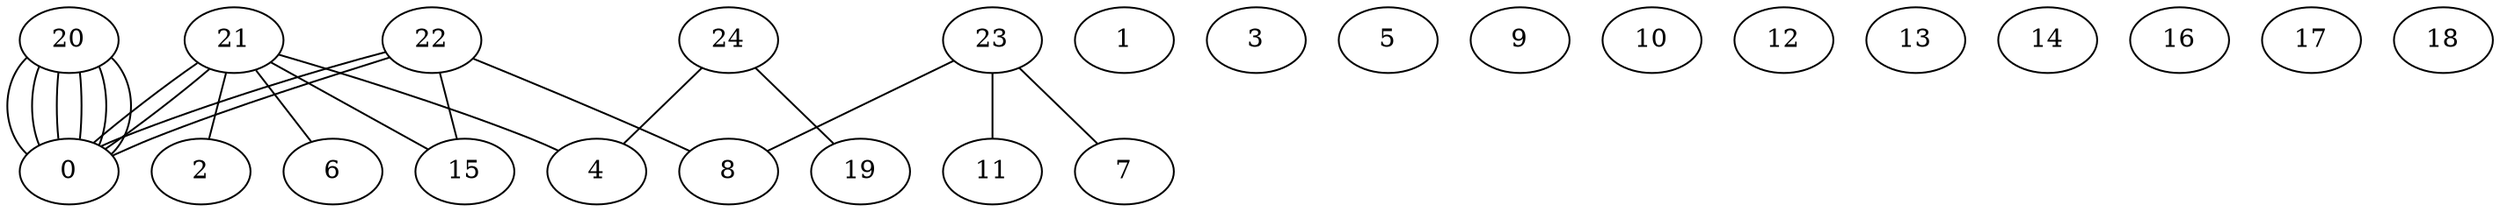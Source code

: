 graph G {
0;
1;
2;
3;
4;
5;
6;
7;
8;
9;
10;
11;
12;
13;
14;
15;
16;
17;
18;
19;
20;
21;
22;
23;
24;
24--4 ;
24--19 ;
23--11 ;
23--7 ;
23--8 ;
22--15 ;
22--8 ;
22--0 ;
22--0 ;
21--6 ;
21--0 ;
21--4 ;
21--2 ;
21--15 ;
21--0 ;
20--0 ;
20--0 ;
20--0 ;
20--0 ;
20--0 ;
20--0 ;
}
